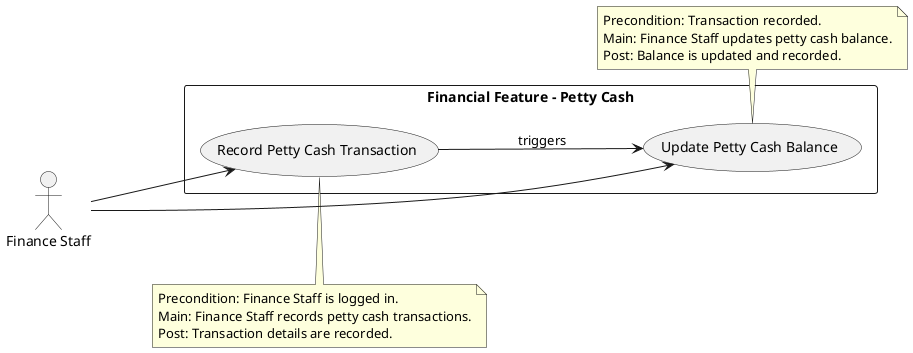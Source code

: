 @startuml
left to right direction

actor "Finance Staff" as Finance

rectangle "Financial Feature – Petty Cash" as System {
    usecase "Record Petty Cash Transaction" as UC_RecordTransaction
    usecase "Update Petty Cash Balance" as UC_UpdateBalance
}

Finance --> UC_RecordTransaction
Finance --> UC_UpdateBalance
UC_RecordTransaction --> UC_UpdateBalance : «triggers»

note top of UC_RecordTransaction
    Precondition: Finance Staff is logged in.
    Main: Finance Staff records petty cash transactions.
    Post: Transaction details are recorded.
end note

note bottom of UC_UpdateBalance
    Precondition: Transaction recorded.
    Main: Finance Staff updates petty cash balance.
    Post: Balance is updated and recorded.
end note

@enduml
